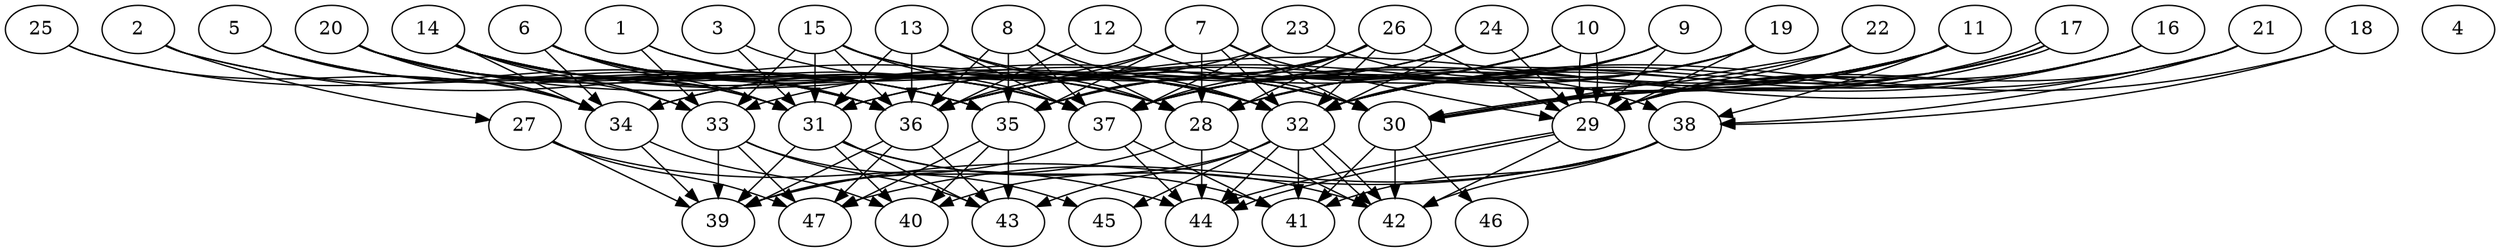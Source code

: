 // DAG (tier=3-complex, mode=data, n=47, ccr=0.514, fat=0.720, density=0.651, regular=0.207, jump=0.247, mindata=4194304, maxdata=33554432)
// DAG automatically generated by daggen at Sun Aug 24 16:33:35 2025
// /home/ermia/Project/Environments/daggen/bin/daggen --dot --ccr 0.514 --fat 0.720 --regular 0.207 --density 0.651 --jump 0.247 --mindata 4194304 --maxdata 33554432 -n 47 
digraph G {
  1 [size="924967019328045056000", alpha="0.00", expect_size="462483509664022528000"]
  1 -> 32 [size ="759464512716800"]
  1 -> 33 [size ="759464512716800"]
  1 -> 37 [size ="759464512716800"]
  2 [size="11151298271060678656", alpha="0.06", expect_size="5575649135530339328"]
  2 -> 27 [size ="6525564273819648"]
  2 -> 28 [size ="6525564273819648"]
  2 -> 36 [size ="6525564273819648"]
  3 [size="4983443361721515008", alpha="0.01", expect_size="2491721680860757504"]
  3 -> 28 [size ="4138339577888768"]
  3 -> 31 [size ="4138339577888768"]
  4 [size="29316942495677176348672", alpha="0.19", expect_size="14658471247838588174336"]
  5 [size="1228901181351055104", alpha="0.18", expect_size="614450590675527552"]
  5 -> 34 [size ="839196377874432"]
  5 -> 35 [size ="839196377874432"]
  5 -> 36 [size ="839196377874432"]
  6 [size="11894047087203348", alpha="0.18", expect_size="5947023543601674"]
  6 -> 28 [size ="775834579238912"]
  6 -> 31 [size ="775834579238912"]
  6 -> 32 [size ="775834579238912"]
  6 -> 34 [size ="775834579238912"]
  6 -> 36 [size ="775834579238912"]
  6 -> 37 [size ="775834579238912"]
  7 [size="228999175469336480", alpha="0.04", expect_size="114499587734668240"]
  7 -> 28 [size ="5331753283616768"]
  7 -> 29 [size ="5331753283616768"]
  7 -> 30 [size ="5331753283616768"]
  7 -> 32 [size ="5331753283616768"]
  7 -> 34 [size ="5331753283616768"]
  7 -> 35 [size ="5331753283616768"]
  7 -> 36 [size ="5331753283616768"]
  8 [size="156260786253885664", alpha="0.16", expect_size="78130393126942832"]
  8 -> 28 [size ="4048283701870592"]
  8 -> 32 [size ="4048283701870592"]
  8 -> 35 [size ="4048283701870592"]
  8 -> 36 [size ="4048283701870592"]
  8 -> 37 [size ="4048283701870592"]
  9 [size="105342489221083280", alpha="0.09", expect_size="52671244610541640"]
  9 -> 28 [size ="4103756727713792"]
  9 -> 29 [size ="4103756727713792"]
  9 -> 32 [size ="4103756727713792"]
  9 -> 36 [size ="4103756727713792"]
  9 -> 37 [size ="4103756727713792"]
  10 [size="85199974438964640", alpha="0.08", expect_size="42599987219482320"]
  10 -> 29 [size ="5984187001602048"]
  10 -> 29 [size ="5984187001602048"]
  10 -> 31 [size ="5984187001602048"]
  10 -> 35 [size ="5984187001602048"]
  10 -> 37 [size ="5984187001602048"]
  11 [size="4240804282633952428032", alpha="0.06", expect_size="2120402141316976214016"]
  11 -> 28 [size ="2095988072251392"]
  11 -> 29 [size ="2095988072251392"]
  11 -> 30 [size ="2095988072251392"]
  11 -> 36 [size ="2095988072251392"]
  11 -> 37 [size ="2095988072251392"]
  11 -> 38 [size ="2095988072251392"]
  12 [size="12075490183957200", alpha="0.05", expect_size="6037745091978600"]
  12 -> 30 [size ="217845573091328"]
  12 -> 36 [size ="217845573091328"]
  13 [size="1724132169418276864000", alpha="0.09", expect_size="862066084709138432000"]
  13 -> 28 [size ="1150280322252800"]
  13 -> 31 [size ="1150280322252800"]
  13 -> 32 [size ="1150280322252800"]
  13 -> 36 [size ="1150280322252800"]
  13 -> 37 [size ="1150280322252800"]
  14 [size="5987789351337390080", alpha="0.06", expect_size="2993894675668695040"]
  14 -> 30 [size ="3473569908523008"]
  14 -> 31 [size ="3473569908523008"]
  14 -> 32 [size ="3473569908523008"]
  14 -> 33 [size ="3473569908523008"]
  14 -> 34 [size ="3473569908523008"]
  14 -> 35 [size ="3473569908523008"]
  14 -> 36 [size ="3473569908523008"]
  14 -> 37 [size ="3473569908523008"]
  15 [size="769072173594171136", alpha="0.15", expect_size="384536086797085568"]
  15 -> 30 [size ="456014201618432"]
  15 -> 31 [size ="456014201618432"]
  15 -> 32 [size ="456014201618432"]
  15 -> 33 [size ="456014201618432"]
  15 -> 36 [size ="456014201618432"]
  15 -> 37 [size ="456014201618432"]
  16 [size="234327673154337440", alpha="0.14", expect_size="117163836577168720"]
  16 -> 28 [size ="291117253787648"]
  16 -> 29 [size ="291117253787648"]
  16 -> 30 [size ="291117253787648"]
  16 -> 32 [size ="291117253787648"]
  17 [size="6467792072324677632000", alpha="0.06", expect_size="3233896036162338816000"]
  17 -> 29 [size ="2777115996979200"]
  17 -> 30 [size ="2777115996979200"]
  17 -> 30 [size ="2777115996979200"]
  17 -> 32 [size ="2777115996979200"]
  17 -> 37 [size ="2777115996979200"]
  18 [size="7688613593367706624", alpha="0.18", expect_size="3844306796683853312"]
  18 -> 32 [size ="2646808568266752"]
  18 -> 38 [size ="2646808568266752"]
  19 [size="1028020924341167325184", alpha="0.05", expect_size="514010462170583662592"]
  19 -> 29 [size ="814875555135488"]
  19 -> 32 [size ="814875555135488"]
  19 -> 35 [size ="814875555135488"]
  19 -> 37 [size ="814875555135488"]
  20 [size="7886189992482199", alpha="0.06", expect_size="3943094996241099"]
  20 -> 30 [size ="239385404506112"]
  20 -> 31 [size ="239385404506112"]
  20 -> 33 [size ="239385404506112"]
  20 -> 34 [size ="239385404506112"]
  20 -> 35 [size ="239385404506112"]
  20 -> 36 [size ="239385404506112"]
  20 -> 37 [size ="239385404506112"]
  21 [size="15147917432650309632", alpha="0.09", expect_size="7573958716325154816"]
  21 -> 29 [size ="7234509091110912"]
  21 -> 32 [size ="7234509091110912"]
  21 -> 36 [size ="7234509091110912"]
  21 -> 38 [size ="7234509091110912"]
  22 [size="6519253257055800", alpha="0.04", expect_size="3259626628527900"]
  22 -> 29 [size ="406357593292800"]
  22 -> 30 [size ="406357593292800"]
  22 -> 36 [size ="406357593292800"]
  23 [size="104341519229614384", alpha="0.14", expect_size="52170759614807192"]
  23 -> 34 [size ="4442977539719168"]
  23 -> 37 [size ="4442977539719168"]
  23 -> 38 [size ="4442977539719168"]
  24 [size="5346361347497445556224", alpha="0.19", expect_size="2673180673748722778112"]
  24 -> 29 [size ="2446032327671808"]
  24 -> 31 [size ="2446032327671808"]
  24 -> 32 [size ="2446032327671808"]
  24 -> 36 [size ="2446032327671808"]
  25 [size="278204997668316800", alpha="0.07", expect_size="139102498834158400"]
  25 -> 34 [size ="7035371179212800"]
  25 -> 36 [size ="7035371179212800"]
  26 [size="168375012302793728", alpha="0.14", expect_size="84187506151396864"]
  26 -> 28 [size ="2813253650481152"]
  26 -> 29 [size ="2813253650481152"]
  26 -> 32 [size ="2813253650481152"]
  26 -> 33 [size ="2813253650481152"]
  26 -> 35 [size ="2813253650481152"]
  26 -> 37 [size ="2813253650481152"]
  27 [size="472277793015595008000", alpha="0.03", expect_size="236138896507797504000"]
  27 -> 39 [size ="485163742003200"]
  27 -> 44 [size ="485163742003200"]
  27 -> 47 [size ="485163742003200"]
  28 [size="10981858440811048960", alpha="0.15", expect_size="5490929220405524480"]
  28 -> 39 [size ="7151482969260032"]
  28 -> 42 [size ="7151482969260032"]
  28 -> 44 [size ="7151482969260032"]
  29 [size="3892206258324096", alpha="0.02", expect_size="1946103129162048"]
  29 -> 42 [size ="180525536903168"]
  29 -> 44 [size ="180525536903168"]
  29 -> 44 [size ="180525536903168"]
  30 [size="3738863600864258424832", alpha="0.01", expect_size="1869431800432129212416"]
  30 -> 41 [size ="1927153914478592"]
  30 -> 42 [size ="1927153914478592"]
  30 -> 46 [size ="1927153914478592"]
  31 [size="1347726929008705667072", alpha="0.14", expect_size="673863464504352833536"]
  31 -> 39 [size ="976093133668352"]
  31 -> 40 [size ="976093133668352"]
  31 -> 41 [size ="976093133668352"]
  31 -> 42 [size ="976093133668352"]
  31 -> 43 [size ="976093133668352"]
  32 [size="108302593204904240", alpha="0.13", expect_size="54151296602452120"]
  32 -> 40 [size ="5959566730723328"]
  32 -> 41 [size ="5959566730723328"]
  32 -> 42 [size ="5959566730723328"]
  32 -> 42 [size ="5959566730723328"]
  32 -> 43 [size ="5959566730723328"]
  32 -> 44 [size ="5959566730723328"]
  32 -> 45 [size ="5959566730723328"]
  33 [size="14971515630029082624", alpha="0.05", expect_size="7485757815014541312"]
  33 -> 39 [size ="5435030427926528"]
  33 -> 43 [size ="5435030427926528"]
  33 -> 45 [size ="5435030427926528"]
  33 -> 47 [size ="5435030427926528"]
  34 [size="121993157607265632", alpha="0.18", expect_size="60996578803632816"]
  34 -> 39 [size ="5890899968000000"]
  34 -> 40 [size ="5890899968000000"]
  35 [size="12257232355071410176", alpha="0.11", expect_size="6128616177535705088"]
  35 -> 40 [size ="4412142358888448"]
  35 -> 43 [size ="4412142358888448"]
  35 -> 47 [size ="4412142358888448"]
  36 [size="2230988143693489664", alpha="0.06", expect_size="1115494071846744832"]
  36 -> 39 [size ="1229597538516992"]
  36 -> 43 [size ="1229597538516992"]
  36 -> 47 [size ="1229597538516992"]
  37 [size="20334613889493762048000", alpha="0.03", expect_size="10167306944746881024000"]
  37 -> 39 [size ="5960013919027200"]
  37 -> 41 [size ="5960013919027200"]
  37 -> 44 [size ="5960013919027200"]
  38 [size="5863443587227874304", alpha="0.14", expect_size="2931721793613937152"]
  38 -> 39 [size ="2436587367432192"]
  38 -> 41 [size ="2436587367432192"]
  38 -> 42 [size ="2436587367432192"]
  38 -> 47 [size ="2436587367432192"]
  39 [size="616733404099584512", alpha="0.16", expect_size="308366702049792256"]
  40 [size="5386284408386567", alpha="0.18", expect_size="2693142204193283"]
  41 [size="238107004403438592", alpha="0.13", expect_size="119053502201719296"]
  42 [size="64333744597586320", alpha="0.07", expect_size="32166872298793160"]
  43 [size="34077972898793645932544", alpha="0.05", expect_size="17038986449396822966272"]
  44 [size="11173950679660804", alpha="0.19", expect_size="5586975339830402"]
  45 [size="13819576791842422784000", alpha="0.03", expect_size="6909788395921211392000"]
  46 [size="132959238208976272", alpha="0.15", expect_size="66479619104488136"]
  47 [size="2515882171905272184832", alpha="0.10", expect_size="1257941085952636092416"]
}